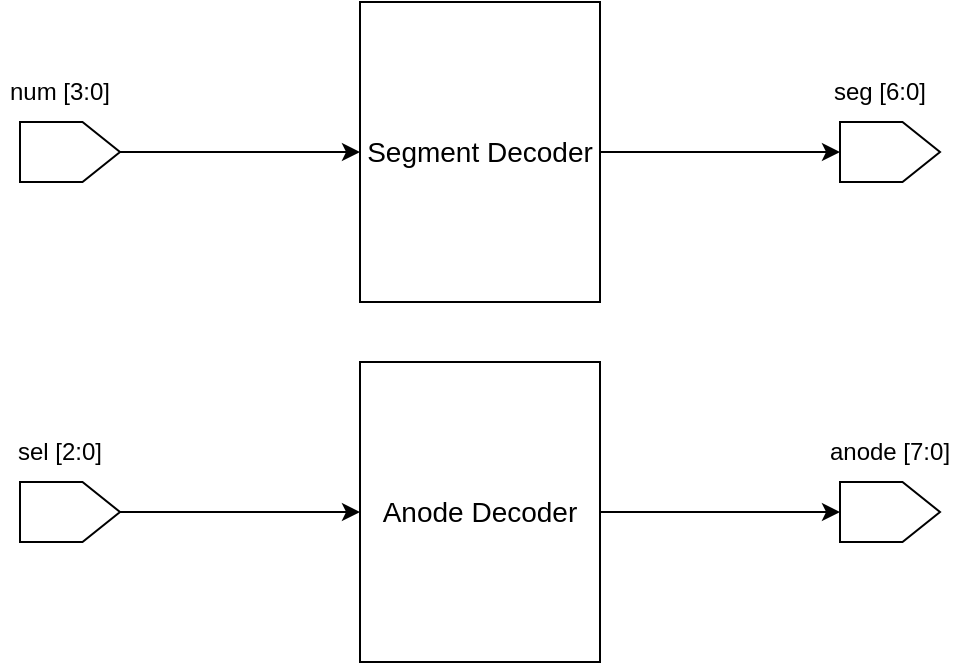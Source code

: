 <mxfile version="26.0.14">
  <diagram name="Page-1" id="qG_ip62TLsYV03xgoPaF">
    <mxGraphModel dx="1050" dy="603" grid="1" gridSize="10" guides="1" tooltips="1" connect="1" arrows="1" fold="1" page="1" pageScale="1" pageWidth="850" pageHeight="1100" math="0" shadow="0">
      <root>
        <mxCell id="0" />
        <mxCell id="1" parent="0" />
        <mxCell id="T9l9VRint8ORI5ikCItX-4" style="edgeStyle=orthogonalEdgeStyle;rounded=0;orthogonalLoop=1;jettySize=auto;html=1;exitX=1;exitY=0.5;exitDx=0;exitDy=0;" edge="1" parent="1" source="T9l9VRint8ORI5ikCItX-1">
          <mxGeometry relative="1" as="geometry">
            <mxPoint x="480" y="145" as="targetPoint" />
          </mxGeometry>
        </mxCell>
        <mxCell id="T9l9VRint8ORI5ikCItX-1" value="" style="rounded=0;whiteSpace=wrap;html=1;" vertex="1" parent="1">
          <mxGeometry x="240" y="70" width="120" height="150" as="geometry" />
        </mxCell>
        <mxCell id="T9l9VRint8ORI5ikCItX-8" style="edgeStyle=orthogonalEdgeStyle;rounded=0;orthogonalLoop=1;jettySize=auto;html=1;exitX=0.5;exitY=1;exitDx=0;exitDy=0;" edge="1" parent="1" source="T9l9VRint8ORI5ikCItX-6" target="T9l9VRint8ORI5ikCItX-1">
          <mxGeometry relative="1" as="geometry" />
        </mxCell>
        <mxCell id="T9l9VRint8ORI5ikCItX-6" value="" style="shape=offPageConnector;whiteSpace=wrap;html=1;direction=north;" vertex="1" parent="1">
          <mxGeometry x="70" y="130" width="50" height="30" as="geometry" />
        </mxCell>
        <mxCell id="T9l9VRint8ORI5ikCItX-7" value="" style="shape=offPageConnector;whiteSpace=wrap;html=1;direction=north;" vertex="1" parent="1">
          <mxGeometry x="480" y="130" width="50" height="30" as="geometry" />
        </mxCell>
        <mxCell id="T9l9VRint8ORI5ikCItX-9" value="&lt;font style=&quot;font-size: 14px;&quot;&gt;Segment Decoder&lt;/font&gt;" style="text;html=1;align=center;verticalAlign=middle;whiteSpace=wrap;rounded=0;" vertex="1" parent="1">
          <mxGeometry x="240" y="70" width="120" height="150" as="geometry" />
        </mxCell>
        <mxCell id="T9l9VRint8ORI5ikCItX-10" value="num [3:0]" style="text;html=1;align=center;verticalAlign=middle;whiteSpace=wrap;rounded=0;" vertex="1" parent="1">
          <mxGeometry x="60" y="100" width="60" height="30" as="geometry" />
        </mxCell>
        <mxCell id="T9l9VRint8ORI5ikCItX-11" value="seg [6:0]" style="text;html=1;align=center;verticalAlign=middle;whiteSpace=wrap;rounded=0;" vertex="1" parent="1">
          <mxGeometry x="470" y="100" width="60" height="30" as="geometry" />
        </mxCell>
        <mxCell id="T9l9VRint8ORI5ikCItX-12" style="edgeStyle=orthogonalEdgeStyle;rounded=0;orthogonalLoop=1;jettySize=auto;html=1;exitX=1;exitY=0.5;exitDx=0;exitDy=0;" edge="1" parent="1" source="T9l9VRint8ORI5ikCItX-13">
          <mxGeometry relative="1" as="geometry">
            <mxPoint x="480" y="325" as="targetPoint" />
          </mxGeometry>
        </mxCell>
        <mxCell id="T9l9VRint8ORI5ikCItX-13" value="" style="rounded=0;whiteSpace=wrap;html=1;" vertex="1" parent="1">
          <mxGeometry x="240" y="250" width="120" height="150" as="geometry" />
        </mxCell>
        <mxCell id="T9l9VRint8ORI5ikCItX-14" style="edgeStyle=orthogonalEdgeStyle;rounded=0;orthogonalLoop=1;jettySize=auto;html=1;exitX=0.5;exitY=1;exitDx=0;exitDy=0;" edge="1" parent="1" source="T9l9VRint8ORI5ikCItX-15" target="T9l9VRint8ORI5ikCItX-13">
          <mxGeometry relative="1" as="geometry" />
        </mxCell>
        <mxCell id="T9l9VRint8ORI5ikCItX-15" value="" style="shape=offPageConnector;whiteSpace=wrap;html=1;direction=north;" vertex="1" parent="1">
          <mxGeometry x="70" y="310" width="50" height="30" as="geometry" />
        </mxCell>
        <mxCell id="T9l9VRint8ORI5ikCItX-16" value="" style="shape=offPageConnector;whiteSpace=wrap;html=1;direction=north;" vertex="1" parent="1">
          <mxGeometry x="480" y="310" width="50" height="30" as="geometry" />
        </mxCell>
        <mxCell id="T9l9VRint8ORI5ikCItX-17" value="&lt;font style=&quot;font-size: 14px;&quot;&gt;Anode Decoder&lt;/font&gt;" style="text;html=1;align=center;verticalAlign=middle;whiteSpace=wrap;rounded=0;" vertex="1" parent="1">
          <mxGeometry x="240" y="250" width="120" height="150" as="geometry" />
        </mxCell>
        <mxCell id="T9l9VRint8ORI5ikCItX-18" value="sel [2:0]" style="text;html=1;align=center;verticalAlign=middle;whiteSpace=wrap;rounded=0;" vertex="1" parent="1">
          <mxGeometry x="60" y="280" width="60" height="30" as="geometry" />
        </mxCell>
        <mxCell id="T9l9VRint8ORI5ikCItX-19" value="anode [7:0]" style="text;html=1;align=center;verticalAlign=middle;whiteSpace=wrap;rounded=0;" vertex="1" parent="1">
          <mxGeometry x="470" y="280" width="70" height="30" as="geometry" />
        </mxCell>
      </root>
    </mxGraphModel>
  </diagram>
</mxfile>
